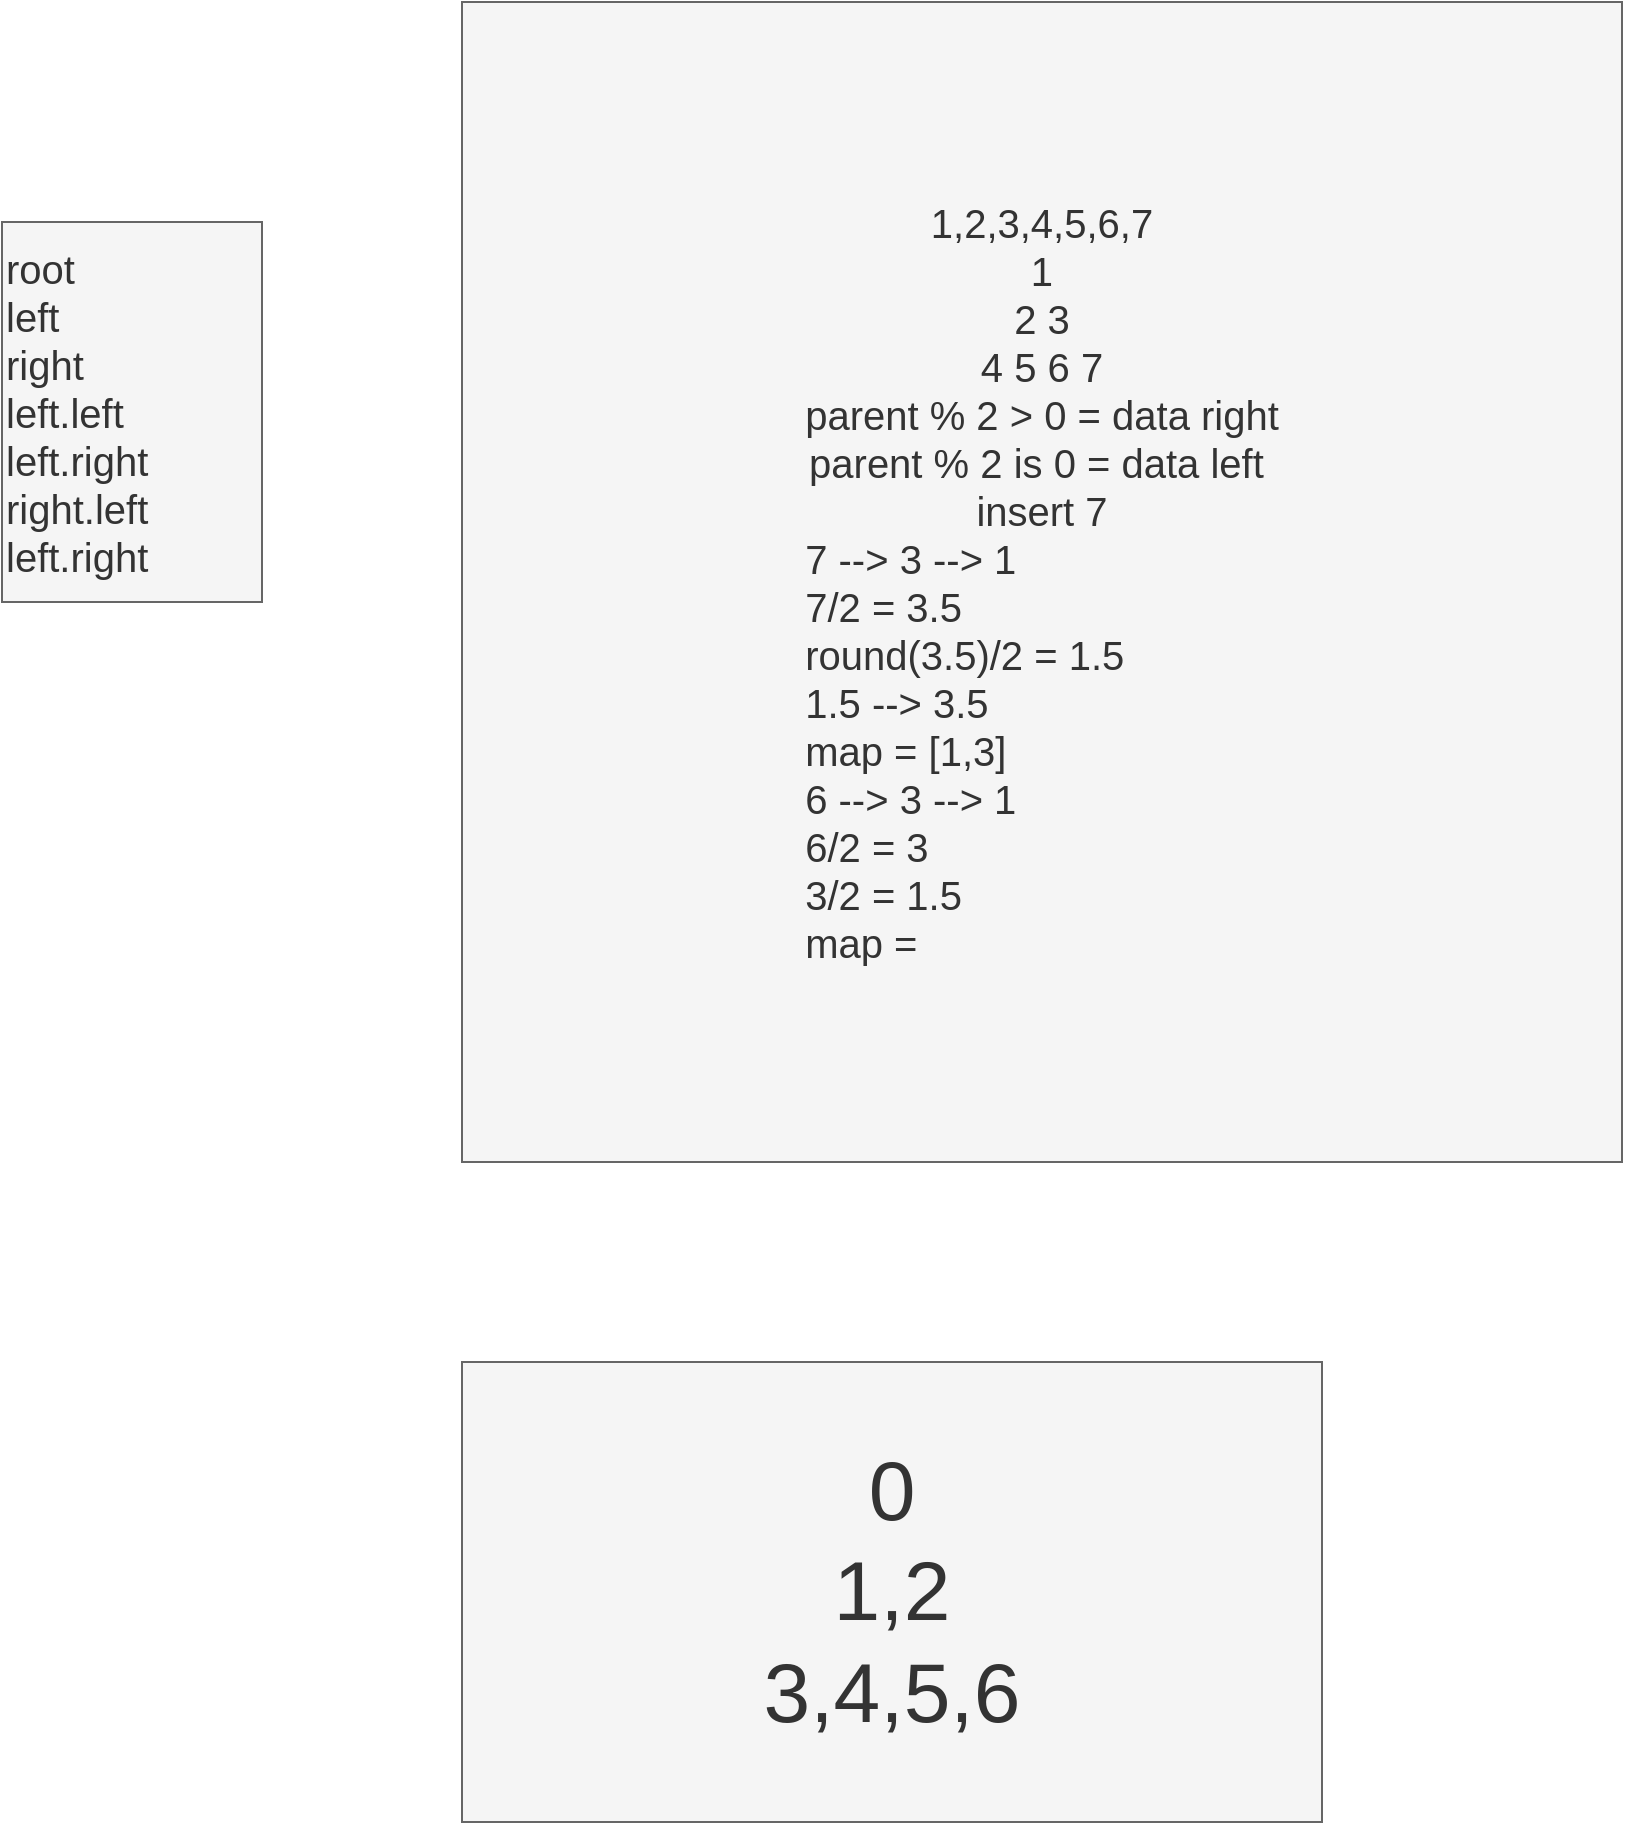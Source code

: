 <mxfile>
    <diagram id="yqlsmV_wo9_5UvarU4Wu" name="Page-1">
        <mxGraphModel dx="502" dy="421" grid="1" gridSize="10" guides="1" tooltips="1" connect="1" arrows="1" fold="1" page="1" pageScale="1" pageWidth="850" pageHeight="1100" math="0" shadow="0">
            <root>
                <mxCell id="0"/>
                <mxCell id="1" parent="0"/>
                <mxCell id="12" value="&lt;div style=&quot;font-size: 20px&quot;&gt;&lt;font style=&quot;font-size: 20px&quot;&gt;root&lt;/font&gt;&lt;/div&gt;&lt;div style=&quot;font-size: 20px&quot;&gt;&lt;font style=&quot;font-size: 20px&quot;&gt;left&lt;/font&gt;&lt;/div&gt;&lt;div style=&quot;font-size: 20px&quot;&gt;&lt;font style=&quot;font-size: 20px&quot;&gt;right&lt;/font&gt;&lt;/div&gt;&lt;div style=&quot;font-size: 20px&quot;&gt;&lt;font style=&quot;font-size: 20px&quot;&gt;left.left&lt;/font&gt;&lt;/div&gt;&lt;div style=&quot;font-size: 20px&quot;&gt;&lt;font style=&quot;font-size: 20px&quot;&gt;left.right&lt;/font&gt;&lt;/div&gt;&lt;div style=&quot;font-size: 20px&quot;&gt;&lt;font style=&quot;font-size: 20px&quot;&gt;right.left&lt;/font&gt;&lt;/div&gt;&lt;div style=&quot;font-size: 20px&quot;&gt;&lt;font style=&quot;font-size: 20px&quot;&gt;left.right&lt;/font&gt;&lt;/div&gt;" style="text;html=1;strokeColor=#666666;fillColor=#f5f5f5;align=left;verticalAlign=middle;whiteSpace=wrap;rounded=0;fontColor=#333333;" parent="1" vertex="1">
                    <mxGeometry x="40" y="120" width="130" height="190" as="geometry"/>
                </mxCell>
                <mxCell id="13" value="&lt;font style=&quot;font-size: 20px&quot;&gt;&lt;span&gt;1,2,3,4,5,6,7&lt;/span&gt;&lt;br&gt;&lt;span&gt;1&lt;/span&gt;&lt;br&gt;&lt;span&gt;2 3&lt;/span&gt;&lt;br&gt;&lt;span&gt;4 5 6 7&lt;/span&gt;&lt;br&gt;&lt;span&gt;parent % 2 &amp;gt; 0 = data right&lt;/span&gt;&lt;br&gt;&lt;span&gt;parent % 2 is 0 = data left&amp;nbsp;&lt;/span&gt;&lt;br&gt;&lt;span&gt;insert 7&lt;/span&gt;&lt;br&gt;&lt;div style=&quot;text-align: left&quot;&gt;&lt;span&gt;7 --&amp;gt; 3 --&amp;gt; 1&lt;/span&gt;&lt;/div&gt;&lt;div style=&quot;text-align: left&quot;&gt;&lt;span&gt;7/2 = 3.5&lt;/span&gt;&lt;/div&gt;&lt;div style=&quot;text-align: left&quot;&gt;&lt;span&gt;round(3.5)/2 = 1.5&lt;/span&gt;&lt;/div&gt;&lt;div style=&quot;text-align: left&quot;&gt;&lt;span&gt;1.5 --&amp;gt; 3.5&lt;/span&gt;&lt;/div&gt;&lt;span&gt;&lt;div style=&quot;text-align: left&quot;&gt;&lt;span&gt;map = [1,3]&lt;/span&gt;&lt;/div&gt;&lt;div style=&quot;text-align: left&quot;&gt;&lt;span&gt;6 --&amp;gt; 3 --&amp;gt; 1&lt;/span&gt;&lt;/div&gt;&lt;div style=&quot;text-align: left&quot;&gt;&lt;span&gt;6/2 = 3&amp;nbsp;&lt;/span&gt;&lt;/div&gt;&lt;div style=&quot;text-align: left&quot;&gt;&lt;span&gt;3/2 = 1.5&lt;/span&gt;&lt;/div&gt;&lt;div style=&quot;text-align: left&quot;&gt;&lt;span&gt;map =&amp;nbsp;&lt;/span&gt;&lt;/div&gt;&lt;/span&gt;&lt;/font&gt;" style="whiteSpace=wrap;html=1;aspect=fixed;fillColor=#f5f5f5;strokeColor=#666666;fontColor=#333333;align=center;" parent="1" vertex="1">
                    <mxGeometry x="270" y="10" width="580" height="580" as="geometry"/>
                </mxCell>
                <mxCell id="14" value="&lt;div&gt;&lt;span style=&quot;font-size: 42px&quot;&gt;0&lt;/span&gt;&lt;/div&gt;&lt;font style=&quot;font-size: 42px&quot;&gt;&lt;div&gt;&lt;span&gt;1,2&lt;/span&gt;&lt;/div&gt;&lt;div&gt;&lt;span&gt;3,4,5,6&lt;/span&gt;&lt;/div&gt;&lt;/font&gt;" style="text;html=1;strokeColor=#666666;fillColor=#f5f5f5;align=center;verticalAlign=middle;whiteSpace=wrap;rounded=0;fontColor=#333333;" parent="1" vertex="1">
                    <mxGeometry x="270" y="690" width="430" height="230" as="geometry"/>
                </mxCell>
            </root>
        </mxGraphModel>
    </diagram>
</mxfile>